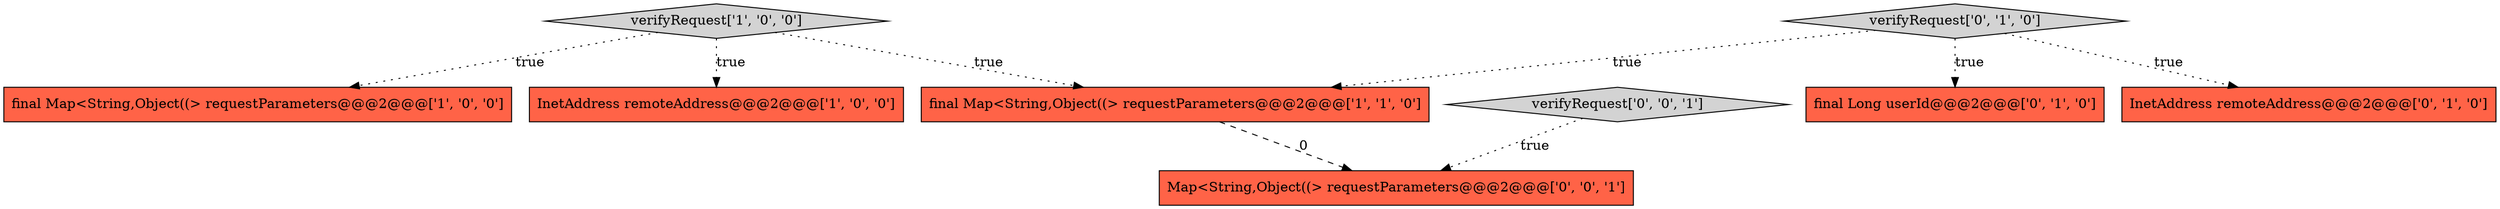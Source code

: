 digraph {
0 [style = filled, label = "final Map<String,Object((> requestParameters@@@2@@@['1', '0', '0']", fillcolor = tomato, shape = box image = "AAA0AAABBB1BBB"];
1 [style = filled, label = "InetAddress remoteAddress@@@2@@@['1', '0', '0']", fillcolor = tomato, shape = box image = "AAA0AAABBB1BBB"];
6 [style = filled, label = "verifyRequest['0', '1', '0']", fillcolor = lightgray, shape = diamond image = "AAA0AAABBB2BBB"];
4 [style = filled, label = "final Long userId@@@2@@@['0', '1', '0']", fillcolor = tomato, shape = box image = "AAA0AAABBB2BBB"];
8 [style = filled, label = "verifyRequest['0', '0', '1']", fillcolor = lightgray, shape = diamond image = "AAA0AAABBB3BBB"];
3 [style = filled, label = "verifyRequest['1', '0', '0']", fillcolor = lightgray, shape = diamond image = "AAA0AAABBB1BBB"];
2 [style = filled, label = "final Map<String,Object((> requestParameters@@@2@@@['1', '1', '0']", fillcolor = tomato, shape = box image = "AAA0AAABBB1BBB"];
7 [style = filled, label = "Map<String,Object((> requestParameters@@@2@@@['0', '0', '1']", fillcolor = tomato, shape = box image = "AAA0AAABBB3BBB"];
5 [style = filled, label = "InetAddress remoteAddress@@@2@@@['0', '1', '0']", fillcolor = tomato, shape = box image = "AAA0AAABBB2BBB"];
6->5 [style = dotted, label="true"];
6->4 [style = dotted, label="true"];
2->7 [style = dashed, label="0"];
6->2 [style = dotted, label="true"];
8->7 [style = dotted, label="true"];
3->2 [style = dotted, label="true"];
3->1 [style = dotted, label="true"];
3->0 [style = dotted, label="true"];
}

